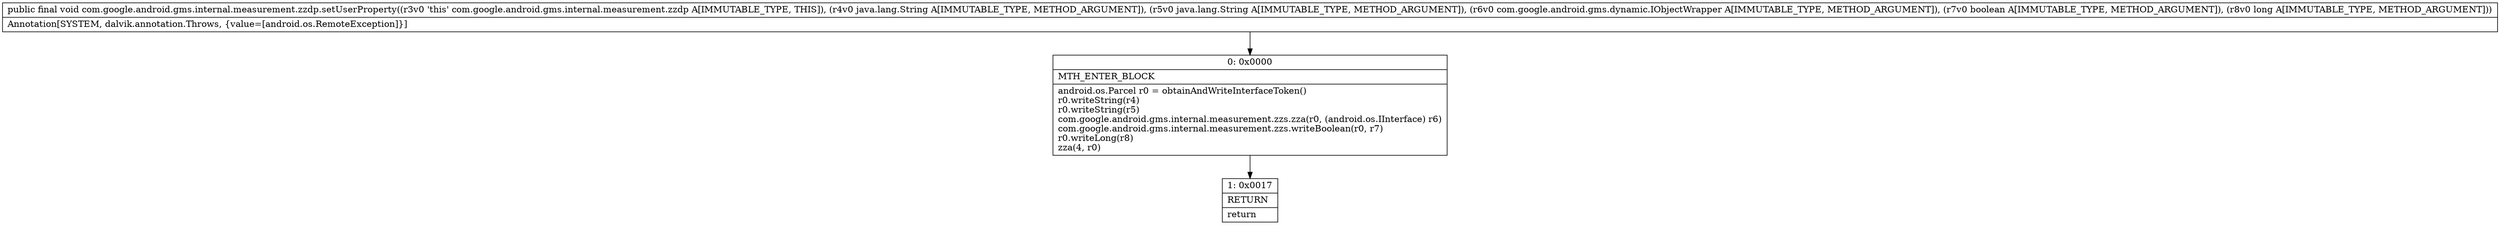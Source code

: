digraph "CFG forcom.google.android.gms.internal.measurement.zzdp.setUserProperty(Ljava\/lang\/String;Ljava\/lang\/String;Lcom\/google\/android\/gms\/dynamic\/IObjectWrapper;ZJ)V" {
Node_0 [shape=record,label="{0\:\ 0x0000|MTH_ENTER_BLOCK\l|android.os.Parcel r0 = obtainAndWriteInterfaceToken()\lr0.writeString(r4)\lr0.writeString(r5)\lcom.google.android.gms.internal.measurement.zzs.zza(r0, (android.os.IInterface) r6)\lcom.google.android.gms.internal.measurement.zzs.writeBoolean(r0, r7)\lr0.writeLong(r8)\lzza(4, r0)\l}"];
Node_1 [shape=record,label="{1\:\ 0x0017|RETURN\l|return\l}"];
MethodNode[shape=record,label="{public final void com.google.android.gms.internal.measurement.zzdp.setUserProperty((r3v0 'this' com.google.android.gms.internal.measurement.zzdp A[IMMUTABLE_TYPE, THIS]), (r4v0 java.lang.String A[IMMUTABLE_TYPE, METHOD_ARGUMENT]), (r5v0 java.lang.String A[IMMUTABLE_TYPE, METHOD_ARGUMENT]), (r6v0 com.google.android.gms.dynamic.IObjectWrapper A[IMMUTABLE_TYPE, METHOD_ARGUMENT]), (r7v0 boolean A[IMMUTABLE_TYPE, METHOD_ARGUMENT]), (r8v0 long A[IMMUTABLE_TYPE, METHOD_ARGUMENT]))  | Annotation[SYSTEM, dalvik.annotation.Throws, \{value=[android.os.RemoteException]\}]\l}"];
MethodNode -> Node_0;
Node_0 -> Node_1;
}

